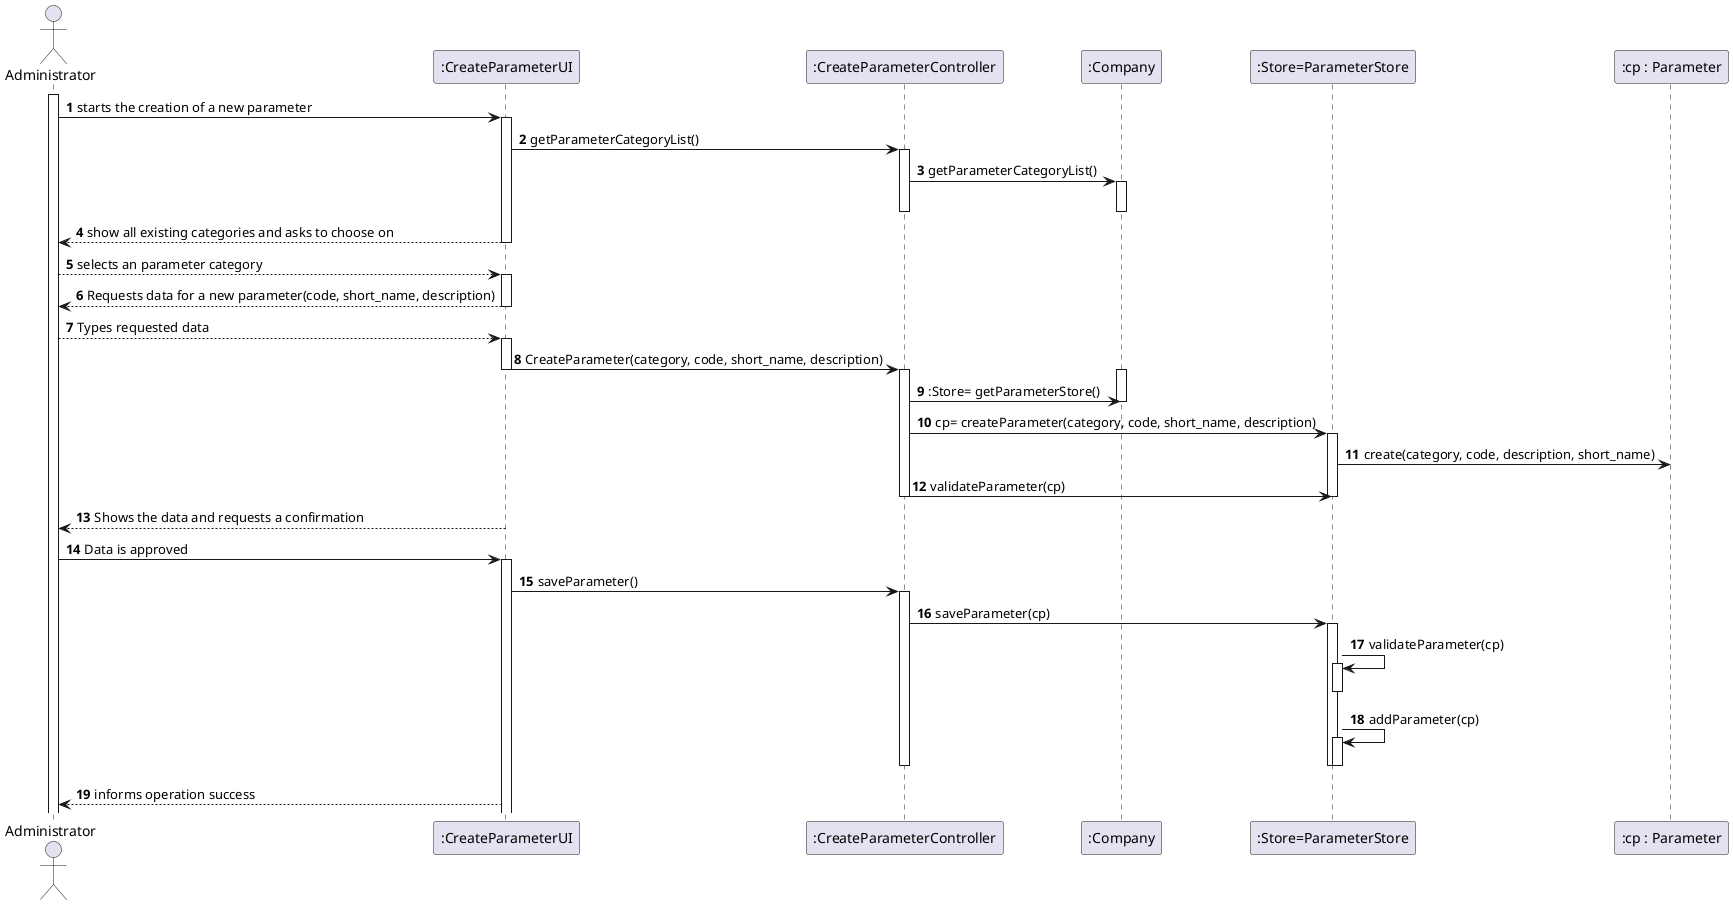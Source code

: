 @startuml
autonumber
'hide footbox
actor "Administrator" as ADM

participant ":CreateParameterUI" as UI
participant ":CreateParameterController" as CTRL
participant ":Company" as Ltd
participant ":Store=ParameterStore" as SPS
participant ":cp : Parameter" as CP


activate ADM
ADM -> UI : starts the creation of a new parameter
activate UI
UI-> CTRL : getParameterCategoryList()
activate CTRL
CTRL -> Ltd: getParameterCategoryList()
activate Ltd
Deactivate Ltd
deactivate CTRL

UI --> ADM: show all existing categories and asks to choose on
deactivate UI
ADM --> UI: selects an parameter category
Activate UI
UI --> ADM: Requests data for a new parameter(code, short_name, description)
Deactivate UI
ADM --> UI: Types requested data
Activate UI
UI -> CTRL: CreateParameter(category, code, short_name, description)
Deactivate UI
Activate CTRL
activate Ltd
CTRL-> Ltd: :Store= getParameterStore()
deactivate Ltd
CTRL -> SPS : cp= createParameter(category, code, short_name, description)
Activate SPS
SPS -> CP : create(category, code, description, short_name)
CTRL -> SPS : validateParameter(cp)
deactivate CTRL
Deactivate SPS
UI --> ADM: Shows the data and requests a confirmation
ADM -> UI: Data is approved
activate UI
UI -> CTRL: saveParameter()
activate CTRL
CTRL -> SPS: saveParameter(cp)
activate SPS
SPS -> SPS: validateParameter(cp)
activate SPS
deactivate SPS
SPS -> SPS: addParameter(cp)
activate SPS
deactivate SPS
Deactivate SPS
deactivate CTRL
UI --> ADM: informs operation success
@enduml
